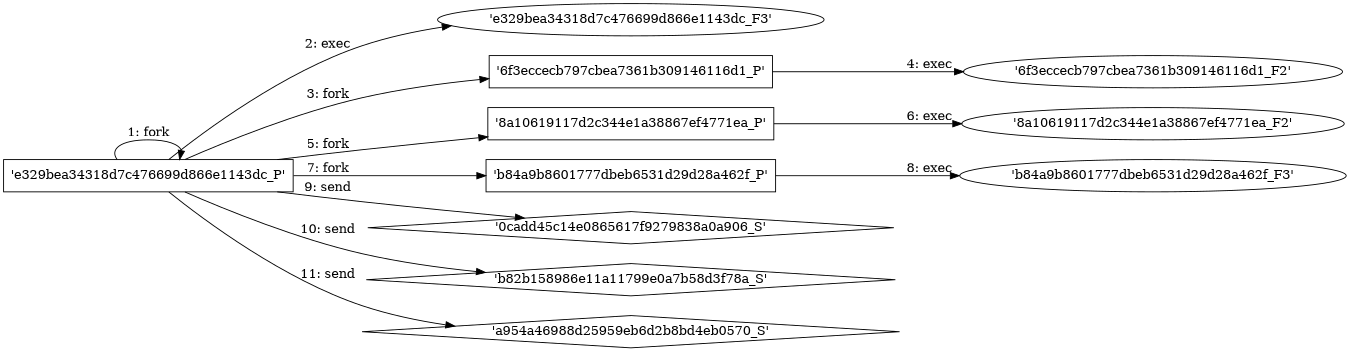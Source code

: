 digraph "D:\Learning\Paper\apt\基于CTI的攻击预警\Dataset\攻击图\ASGfromALLCTI\Threat Roundup for February 4 to February 11.dot" {
rankdir="LR"
size="9"
fixedsize="false"
splines="true"
nodesep=0.3
ranksep=0
fontsize=10
overlap="scalexy"
engine= "neato"
	"'e329bea34318d7c476699d866e1143dc_P'" [node_type=Process shape=box]
	"'e329bea34318d7c476699d866e1143dc_P'" [node_type=Process shape=box]
	"'e329bea34318d7c476699d866e1143dc_P'" -> "'e329bea34318d7c476699d866e1143dc_P'" [label="1: fork"]
	"'e329bea34318d7c476699d866e1143dc_P'" [node_type=Process shape=box]
	"'e329bea34318d7c476699d866e1143dc_F3'" [node_type=File shape=ellipse]
	"'e329bea34318d7c476699d866e1143dc_P'" -> "'e329bea34318d7c476699d866e1143dc_F3'" [label="2: exec"]
	"'e329bea34318d7c476699d866e1143dc_P'" [node_type=Process shape=box]
	"'6f3eccecb797cbea7361b309146116d1_P'" [node_type=Process shape=box]
	"'e329bea34318d7c476699d866e1143dc_P'" -> "'6f3eccecb797cbea7361b309146116d1_P'" [label="3: fork"]
	"'6f3eccecb797cbea7361b309146116d1_P'" [node_type=Process shape=box]
	"'6f3eccecb797cbea7361b309146116d1_F2'" [node_type=File shape=ellipse]
	"'6f3eccecb797cbea7361b309146116d1_P'" -> "'6f3eccecb797cbea7361b309146116d1_F2'" [label="4: exec"]
	"'e329bea34318d7c476699d866e1143dc_P'" [node_type=Process shape=box]
	"'8a10619117d2c344e1a38867ef4771ea_P'" [node_type=Process shape=box]
	"'e329bea34318d7c476699d866e1143dc_P'" -> "'8a10619117d2c344e1a38867ef4771ea_P'" [label="5: fork"]
	"'8a10619117d2c344e1a38867ef4771ea_P'" [node_type=Process shape=box]
	"'8a10619117d2c344e1a38867ef4771ea_F2'" [node_type=File shape=ellipse]
	"'8a10619117d2c344e1a38867ef4771ea_P'" -> "'8a10619117d2c344e1a38867ef4771ea_F2'" [label="6: exec"]
	"'e329bea34318d7c476699d866e1143dc_P'" [node_type=Process shape=box]
	"'b84a9b8601777dbeb6531d29d28a462f_P'" [node_type=Process shape=box]
	"'e329bea34318d7c476699d866e1143dc_P'" -> "'b84a9b8601777dbeb6531d29d28a462f_P'" [label="7: fork"]
	"'b84a9b8601777dbeb6531d29d28a462f_P'" [node_type=Process shape=box]
	"'b84a9b8601777dbeb6531d29d28a462f_F3'" [node_type=File shape=ellipse]
	"'b84a9b8601777dbeb6531d29d28a462f_P'" -> "'b84a9b8601777dbeb6531d29d28a462f_F3'" [label="8: exec"]
	"'0cadd45c14e0865617f9279838a0a906_S'" [node_type=Socket shape=diamond]
	"'e329bea34318d7c476699d866e1143dc_P'" [node_type=Process shape=box]
	"'e329bea34318d7c476699d866e1143dc_P'" -> "'0cadd45c14e0865617f9279838a0a906_S'" [label="9: send"]
	"'b82b158986e11a11799e0a7b58d3f78a_S'" [node_type=Socket shape=diamond]
	"'e329bea34318d7c476699d866e1143dc_P'" [node_type=Process shape=box]
	"'e329bea34318d7c476699d866e1143dc_P'" -> "'b82b158986e11a11799e0a7b58d3f78a_S'" [label="10: send"]
	"'a954a46988d25959eb6d2b8bd4eb0570_S'" [node_type=Socket shape=diamond]
	"'e329bea34318d7c476699d866e1143dc_P'" [node_type=Process shape=box]
	"'e329bea34318d7c476699d866e1143dc_P'" -> "'a954a46988d25959eb6d2b8bd4eb0570_S'" [label="11: send"]
}
